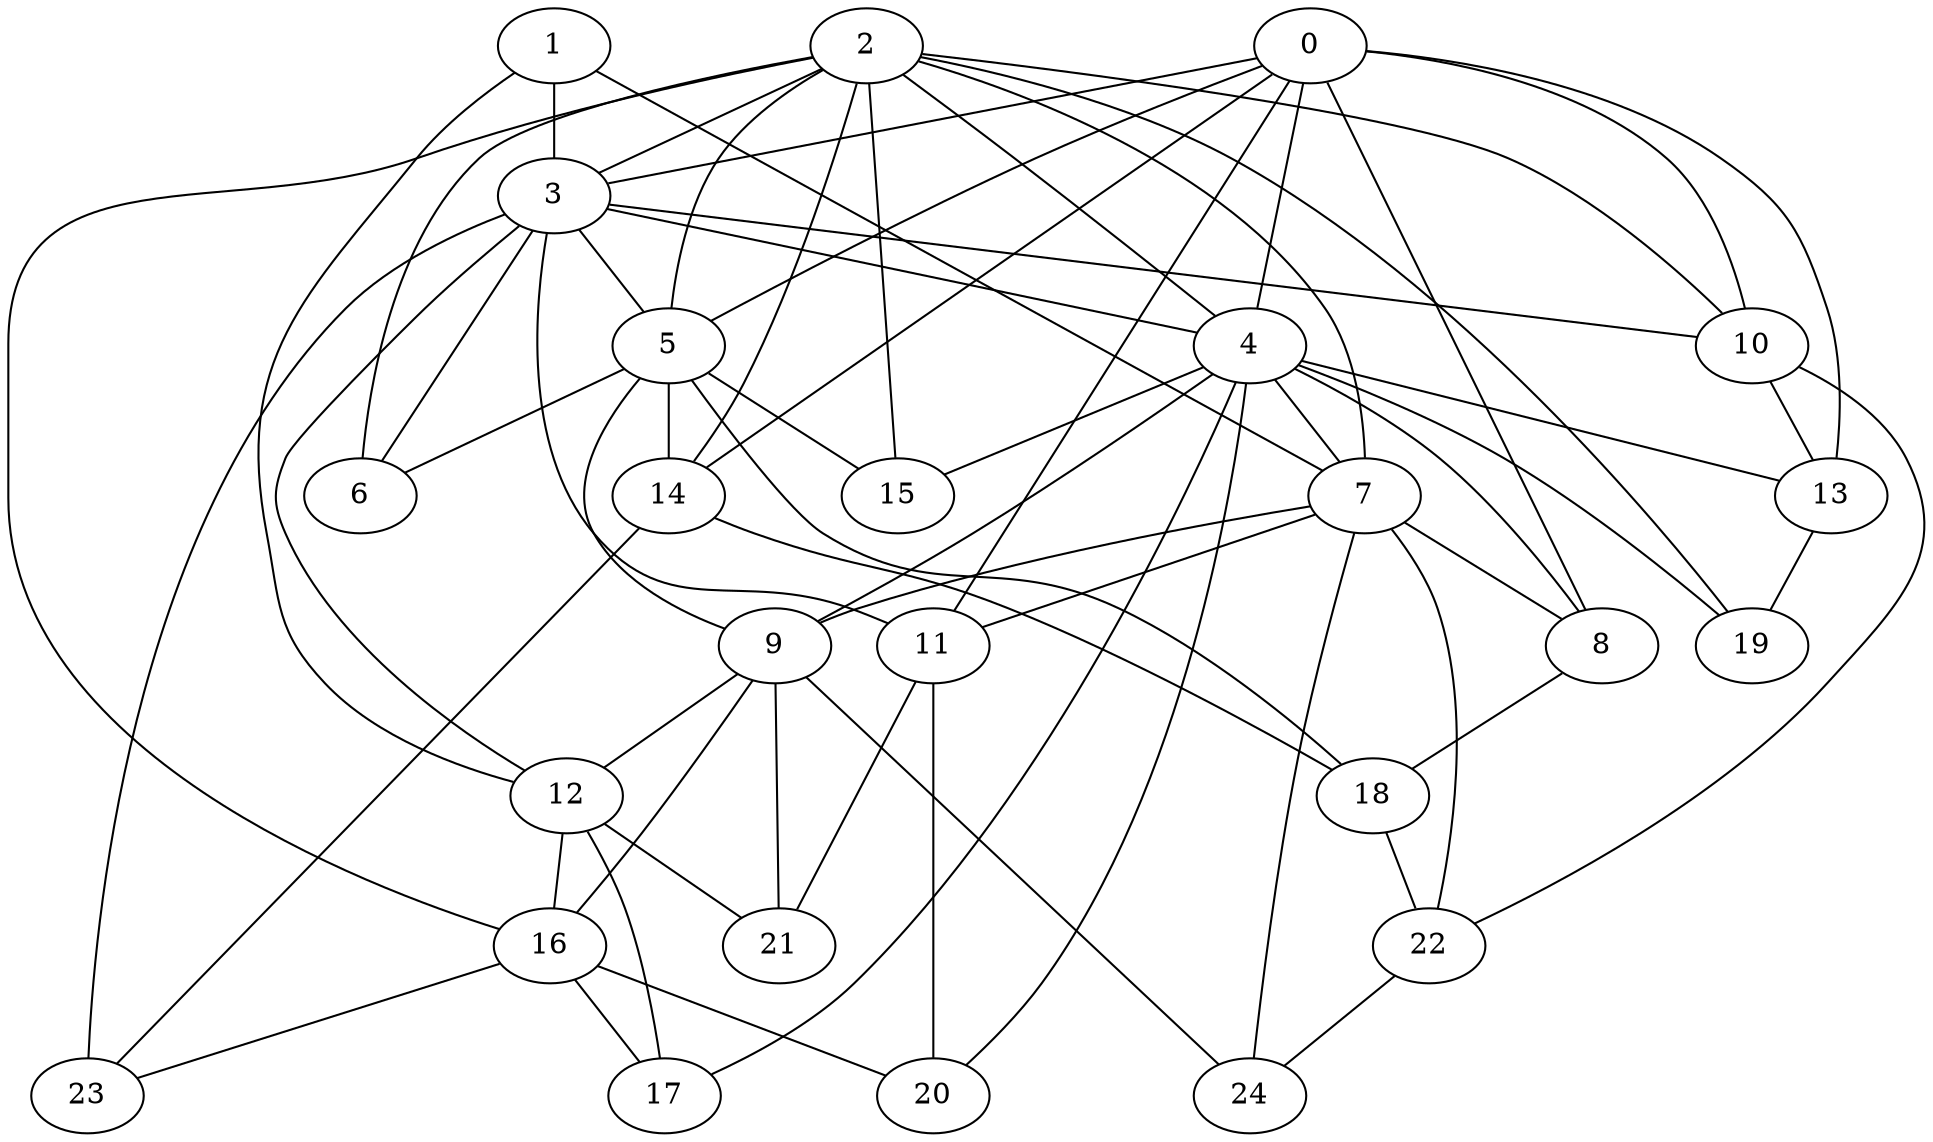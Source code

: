 strict graph "barabasi_albert_graph(25,3)" {
0;
1;
2;
3;
4;
5;
6;
7;
8;
9;
10;
11;
12;
13;
14;
15;
16;
17;
18;
19;
20;
21;
22;
23;
24;
0 -- 3  [is_available=True, prob="0.886763296139"];
0 -- 4  [is_available=True, prob="0.188909878615"];
0 -- 5  [is_available=True, prob="0.778481635794"];
0 -- 8  [is_available=True, prob="0.0890039341518"];
0 -- 10  [is_available=True, prob="0.57902982885"];
0 -- 11  [is_available=True, prob="0.430004205549"];
0 -- 13  [is_available=True, prob="0.955329010594"];
0 -- 14  [is_available=True, prob="0.732241909303"];
1 -- 3  [is_available=True, prob="0.528603732802"];
1 -- 12  [is_available=True, prob="0.213228239054"];
1 -- 7  [is_available=True, prob="0.908943723774"];
2 -- 3  [is_available=True, prob="0.59461698058"];
2 -- 4  [is_available=True, prob="0.827214522914"];
2 -- 5  [is_available=True, prob="1.0"];
2 -- 6  [is_available=True, prob="1.0"];
2 -- 7  [is_available=True, prob="1.0"];
2 -- 10  [is_available=True, prob="1.0"];
2 -- 14  [is_available=True, prob="0.868260229484"];
2 -- 15  [is_available=True, prob="1.0"];
2 -- 16  [is_available=True, prob="0.421962075843"];
2 -- 19  [is_available=True, prob="0.939816660899"];
3 -- 4  [is_available=True, prob="0.627769842809"];
3 -- 5  [is_available=True, prob="0.0773330136963"];
3 -- 6  [is_available=True, prob="0.876984115283"];
3 -- 10  [is_available=True, prob="1.0"];
3 -- 11  [is_available=True, prob="1.0"];
3 -- 12  [is_available=True, prob="1.0"];
3 -- 23  [is_available=True, prob="0.165348398938"];
4 -- 7  [is_available=True, prob="0.706722107868"];
4 -- 8  [is_available=True, prob="0.124374254576"];
4 -- 9  [is_available=True, prob="0.839254532085"];
4 -- 13  [is_available=True, prob="0.839142280328"];
4 -- 15  [is_available=True, prob="0.176818450802"];
4 -- 17  [is_available=True, prob="0.196483548736"];
4 -- 19  [is_available=True, prob="1.0"];
4 -- 20  [is_available=True, prob="0.0016005726737"];
5 -- 6  [is_available=True, prob="0.291658189049"];
5 -- 9  [is_available=True, prob="0.358358735292"];
5 -- 14  [is_available=True, prob="0.481251295732"];
5 -- 15  [is_available=True, prob="0.712133842595"];
5 -- 18  [is_available=True, prob="0.88424066547"];
7 -- 8  [is_available=True, prob="0.252250424709"];
7 -- 9  [is_available=True, prob="1.0"];
7 -- 11  [is_available=True, prob="0.092428827944"];
7 -- 22  [is_available=True, prob="0.783110371445"];
7 -- 24  [is_available=True, prob="0.483613827712"];
8 -- 18  [is_available=True, prob="0.859562146843"];
9 -- 12  [is_available=True, prob="0.922565820791"];
9 -- 16  [is_available=True, prob="0.679548842017"];
9 -- 21  [is_available=True, prob="0.706018535368"];
9 -- 24  [is_available=True, prob="1.0"];
10 -- 13  [is_available=True, prob="1.0"];
10 -- 22  [is_available=True, prob="1.0"];
11 -- 20  [is_available=True, prob="0.945173769829"];
11 -- 21  [is_available=True, prob="0.353372722438"];
12 -- 16  [is_available=True, prob="0.0372182225369"];
12 -- 17  [is_available=True, prob="1.0"];
12 -- 21  [is_available=True, prob="0.841685638389"];
13 -- 19  [is_available=True, prob="0.219694374261"];
14 -- 18  [is_available=True, prob="0.226357891415"];
14 -- 23  [is_available=True, prob="0.975223401192"];
16 -- 17  [is_available=True, prob="0.213164313396"];
16 -- 20  [is_available=True, prob="1.0"];
16 -- 23  [is_available=True, prob="0.698498117807"];
18 -- 22  [is_available=True, prob="0.977039244809"];
22 -- 24  [is_available=True, prob="0.241154564532"];
}
